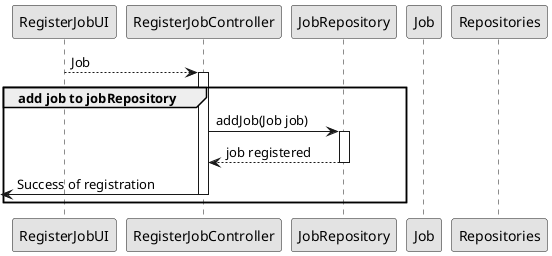 @startuml
skinparam monochrome true
skinparam packageStyle rectangle
skinparam shadowing false

participant RegisterJobUI as UI
participant RegisterJobController as CTRL
participant JobRepository as jobRepository
participant Job as job
participant Repositories as PLAT



UI--> CTRL: Job
activate CTRL
    group add job to jobRepository
        CTRL -> jobRepository : addJob(Job job)
        activate jobRepository

            jobRepository --> CTRL: job registered
        deactivate jobRepository
        <-CTRL: Success of registration
        deactivate CTRL
    end group

@enduml